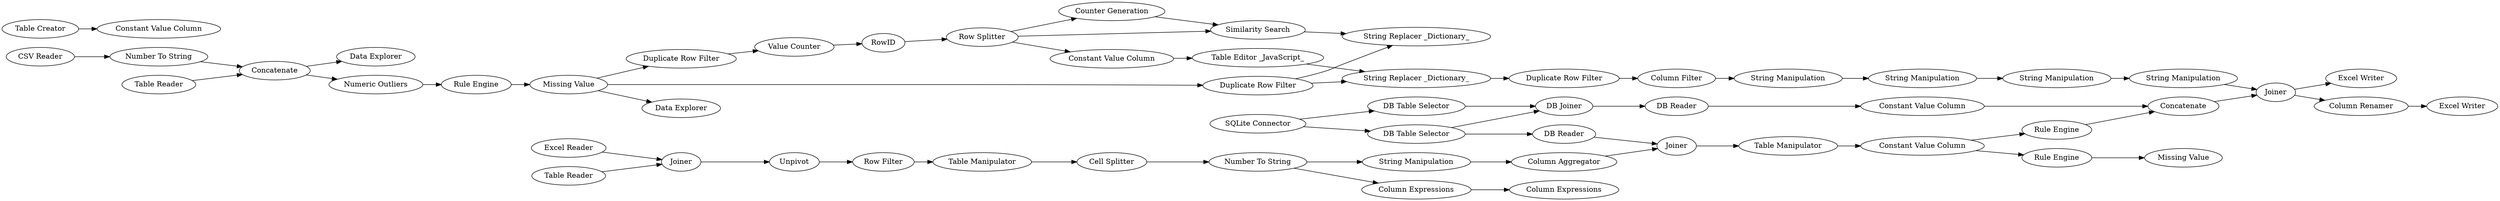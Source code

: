 digraph {
	1 [label="CSV Reader"]
	2 [label="Column Expressions"]
	3 [label="SQLite Connector"]
	4 [label="DB Table Selector"]
	5 [label="DB Table Selector"]
	8 [label="Table Reader"]
	9 [label="Excel Reader"]
	13 [label="Table Creator"]
	14 [label="Constant Value Column"]
	20 [label="DB Joiner"]
	21 [label=Concatenate]
	22 [label="Number To String"]
	23 [label="DB Reader"]
	24 [label="DB Reader"]
	25 [label="Data Explorer"]
	26 [label="Numeric Outliers"]
	27 [label="Rule Engine"]
	28 [label="Missing Value"]
	29 [label="Duplicate Row Filter"]
	30 [label="Data Explorer"]
	31 [label="Duplicate Row Filter"]
	32 [label="Value Counter"]
	33 [label="Row Splitter"]
	34 [label=RowID]
	35 [label="Constant Value Column"]
	36 [label="Table Editor _JavaScript_"]
	37 [label="String Replacer _Dictionary_"]
	38 [label="Counter Generation"]
	39 [label="Similarity Search"]
	40 [label="String Replacer _Dictionary_"]
	41 [label="Duplicate Row Filter"]
	42 [label="Column Filter"]
	43 [label="String Manipulation"]
	44 [label="String Manipulation"]
	45 [label="String Manipulation"]
	46 [label="String Manipulation"]
	50 [label=Joiner]
	51 [label=Unpivot]
	52 [label="Row Filter"]
	53 [label="Table Manipulator"]
	54 [label="Cell Splitter"]
	55 [label="Number To String"]
	56 [label="Column Expressions"]
	57 [label="String Manipulation"]
	58 [label="Column Aggregator"]
	59 [label=Joiner]
	60 [label="Table Manipulator"]
	63 [label="Constant Value Column"]
	64 [label="Rule Engine"]
	65 [label="Constant Value Column"]
	66 [label="Missing Value"]
	67 [label="Rule Engine"]
	68 [label=Concatenate]
	69 [label="Table Reader"]
	70 [label=Joiner]
	71 [label="Excel Writer"]
	73 [label="Column Renamer"]
	74 [label="Excel Writer"]
	1 -> 22
	2 -> 56
	3 -> 5
	3 -> 4
	4 -> 20
	5 -> 20
	5 -> 23
	8 -> 50
	9 -> 50
	13 -> 14
	20 -> 24
	21 -> 25
	21 -> 26
	22 -> 21
	23 -> 59
	24 -> 63
	26 -> 27
	27 -> 28
	28 -> 29
	28 -> 30
	28 -> 31
	29 -> 40
	29 -> 37
	31 -> 32
	32 -> 34
	33 -> 35
	33 -> 39
	33 -> 38
	34 -> 33
	35 -> 36
	36 -> 37
	37 -> 41
	38 -> 39
	39 -> 40
	41 -> 42
	42 -> 43
	43 -> 44
	44 -> 45
	45 -> 46
	46 -> 70
	50 -> 51
	51 -> 52
	52 -> 53
	53 -> 54
	54 -> 55
	55 -> 57
	55 -> 2
	57 -> 58
	58 -> 59
	59 -> 60
	60 -> 65
	63 -> 68
	64 -> 66
	65 -> 64
	65 -> 67
	67 -> 68
	68 -> 70
	69 -> 21
	70 -> 71
	70 -> 73
	73 -> 74
	rankdir=LR
}
